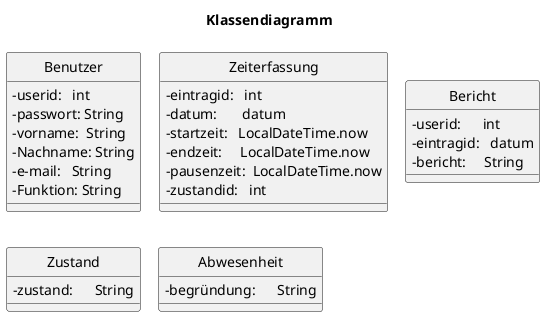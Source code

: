 @startuml
!pragma layout smetana
hide circle
skinparam classAttributeIconSize 0

title Klassendiagramm

class Benutzer {
    - userid:   int
    - passwort: String
    - vorname:  String
    - Nachname: String
    - e-mail:   String
    - Funktion: String
}

class Zeiterfassung {
    - eintragid:   int
    - datum:       datum
    - startzeit:   LocalDateTime.now
    - endzeit:     LocalDateTime.now
    - pausenzeit:  LocalDateTime.now
    - zustandid:   int

}

class Bericht {
    - userid:      int
    - eintragid:   datum
    - bericht:     String

}

class Zustand {
    - zustand:      String

}
class Abwesenheit {
    - begründung:      String

}

@enduml
val currentDateTime = LocalDateTime.now()
